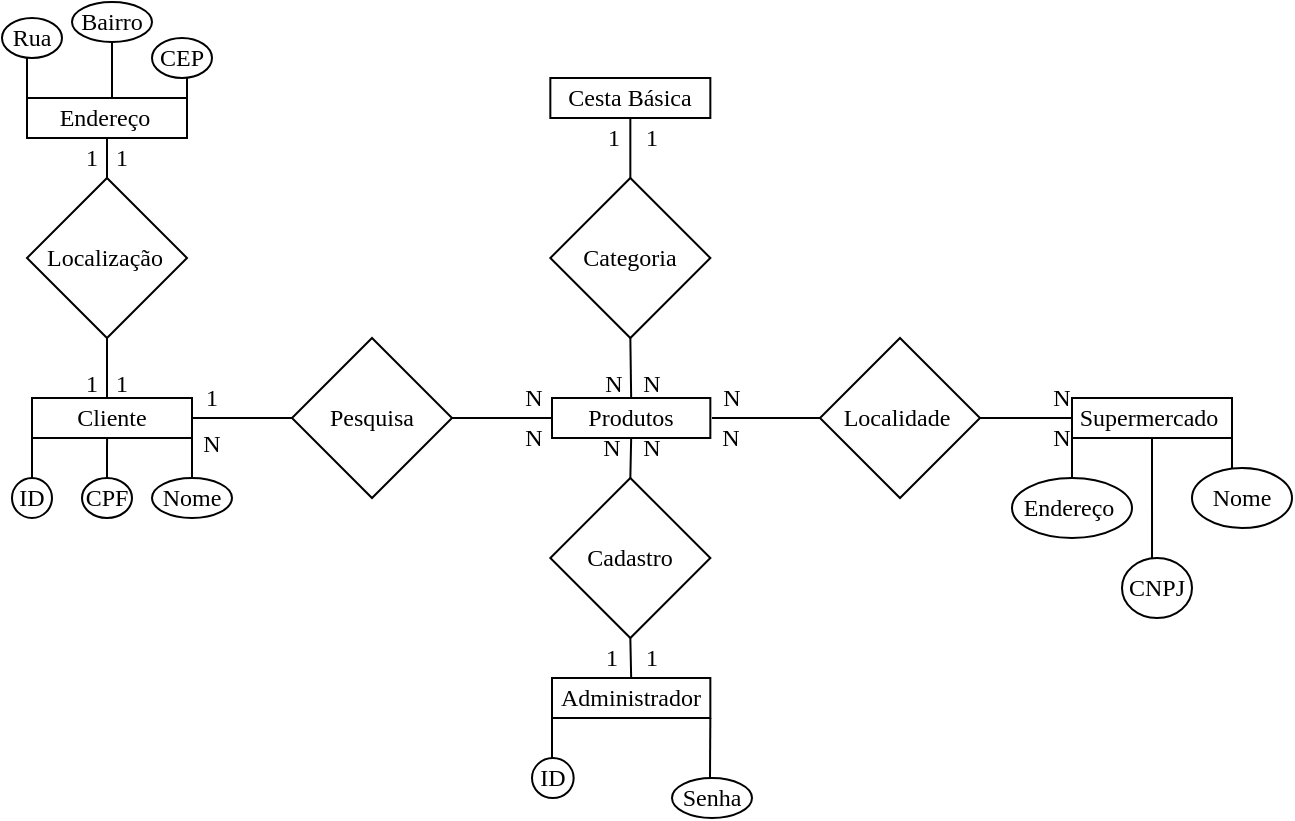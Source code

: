 <mxfile version="13.8.0" type="github">
  <diagram id="eSWgl5fm6VqWb7-yRT-q" name="Página-1">
    <mxGraphModel dx="814" dy="535" grid="1" gridSize="10" guides="1" tooltips="1" connect="1" arrows="1" fold="1" page="1" pageScale="1" pageWidth="827" pageHeight="1169" math="0" shadow="0">
      <root>
        <mxCell id="0" />
        <mxCell id="1" parent="0" />
        <mxCell id="6wXl4NRj1OaEJzUZebUB-64" value="" style="endArrow=none;html=1;entryX=1;entryY=1;entryDx=0;entryDy=0;" edge="1" parent="1" target="6wXl4NRj1OaEJzUZebUB-30">
          <mxGeometry width="50" height="50" relative="1" as="geometry">
            <mxPoint x="620" y="230" as="sourcePoint" />
            <mxPoint x="620" y="240" as="targetPoint" />
            <Array as="points">
              <mxPoint x="620" y="240" />
            </Array>
          </mxGeometry>
        </mxCell>
        <mxCell id="6wXl4NRj1OaEJzUZebUB-26" value="&lt;font face=&quot;Times New Roman&quot;&gt;Senha&lt;/font&gt;" style="ellipse;whiteSpace=wrap;html=1;" vertex="1" parent="1">
          <mxGeometry x="340" y="390.06" width="40" height="19.94" as="geometry" />
        </mxCell>
        <mxCell id="6wXl4NRj1OaEJzUZebUB-4" value="&lt;font face=&quot;Times New Roman&quot;&gt;ID&lt;/font&gt;" style="ellipse;whiteSpace=wrap;html=1;" vertex="1" parent="1">
          <mxGeometry x="10" y="240" width="20" height="20" as="geometry" />
        </mxCell>
        <mxCell id="6wXl4NRj1OaEJzUZebUB-2" value="&lt;font face=&quot;Times New Roman&quot;&gt;Cliente&lt;/font&gt;" style="rounded=0;whiteSpace=wrap;html=1;" vertex="1" parent="1">
          <mxGeometry x="20" y="200" width="80" height="20" as="geometry" />
        </mxCell>
        <mxCell id="6wXl4NRj1OaEJzUZebUB-5" value="&lt;font face=&quot;Times New Roman&quot;&gt;Nome&lt;/font&gt;" style="ellipse;whiteSpace=wrap;html=1;" vertex="1" parent="1">
          <mxGeometry x="80" y="240" width="40" height="20" as="geometry" />
        </mxCell>
        <mxCell id="6wXl4NRj1OaEJzUZebUB-6" value="&lt;font face=&quot;Times New Roman&quot;&gt;CPF&lt;/font&gt;" style="ellipse;whiteSpace=wrap;html=1;" vertex="1" parent="1">
          <mxGeometry x="45" y="240" width="25" height="20" as="geometry" />
        </mxCell>
        <mxCell id="6wXl4NRj1OaEJzUZebUB-12" value="&lt;font face=&quot;Times New Roman&quot;&gt;Pesquisa&lt;/font&gt;" style="rhombus;whiteSpace=wrap;html=1;" vertex="1" parent="1">
          <mxGeometry x="150" y="170" width="80" height="80" as="geometry" />
        </mxCell>
        <mxCell id="6wXl4NRj1OaEJzUZebUB-16" value="&lt;font face=&quot;Times New Roman&quot;&gt;Produtos&lt;/font&gt;" style="rounded=0;whiteSpace=wrap;html=1;" vertex="1" parent="1">
          <mxGeometry x="280" y="200" width="79.17" height="20" as="geometry" />
        </mxCell>
        <mxCell id="6wXl4NRj1OaEJzUZebUB-17" value="&lt;font face=&quot;Times New Roman&quot;&gt;Cadastro&lt;/font&gt;" style="rhombus;whiteSpace=wrap;html=1;" vertex="1" parent="1">
          <mxGeometry x="279.17" y="240" width="80" height="80" as="geometry" />
        </mxCell>
        <mxCell id="6wXl4NRj1OaEJzUZebUB-18" value="&lt;font face=&quot;Times New Roman&quot;&gt;Administrador&lt;/font&gt;" style="rounded=0;whiteSpace=wrap;html=1;" vertex="1" parent="1">
          <mxGeometry x="280" y="340" width="79.17" height="20" as="geometry" />
        </mxCell>
        <mxCell id="6wXl4NRj1OaEJzUZebUB-25" value="&lt;font face=&quot;Times New Roman&quot;&gt;ID&lt;/font&gt;" style="ellipse;whiteSpace=wrap;html=1;rotation=0;direction=north;" vertex="1" parent="1">
          <mxGeometry x="270" y="380" width="20.83" height="20.06" as="geometry" />
        </mxCell>
        <mxCell id="6wXl4NRj1OaEJzUZebUB-27" value="&lt;font face=&quot;Times New Roman&quot;&gt;Categoria&lt;/font&gt;" style="rhombus;whiteSpace=wrap;html=1;" vertex="1" parent="1">
          <mxGeometry x="279.17" y="90" width="80" height="80" as="geometry" />
        </mxCell>
        <mxCell id="6wXl4NRj1OaEJzUZebUB-28" value="&lt;font face=&quot;Times New Roman&quot;&gt;Cesta Básica&lt;/font&gt;" style="rounded=0;whiteSpace=wrap;html=1;" vertex="1" parent="1">
          <mxGeometry x="279.17" y="40" width="80" height="20" as="geometry" />
        </mxCell>
        <mxCell id="6wXl4NRj1OaEJzUZebUB-29" value="&lt;font face=&quot;Times New Roman&quot;&gt;Localidade&amp;nbsp;&lt;/font&gt;" style="rhombus;whiteSpace=wrap;html=1;" vertex="1" parent="1">
          <mxGeometry x="414" y="170" width="80" height="80" as="geometry" />
        </mxCell>
        <mxCell id="6wXl4NRj1OaEJzUZebUB-30" value="&lt;font face=&quot;Times New Roman&quot;&gt;Supermercado&amp;nbsp;&lt;/font&gt;" style="rounded=0;whiteSpace=wrap;html=1;" vertex="1" parent="1">
          <mxGeometry x="540" y="200" width="80" height="20" as="geometry" />
        </mxCell>
        <mxCell id="6wXl4NRj1OaEJzUZebUB-31" value="" style="endArrow=none;html=1;exitX=0.5;exitY=0;exitDx=0;exitDy=0;entryX=0.5;entryY=1;entryDx=0;entryDy=0;" edge="1" parent="1" source="6wXl4NRj1OaEJzUZebUB-18" target="6wXl4NRj1OaEJzUZebUB-17">
          <mxGeometry width="50" height="50" relative="1" as="geometry">
            <mxPoint x="340" y="310" as="sourcePoint" />
            <mxPoint x="390" y="260" as="targetPoint" />
          </mxGeometry>
        </mxCell>
        <mxCell id="6wXl4NRj1OaEJzUZebUB-35" value="" style="endArrow=none;html=1;entryX=1;entryY=1;entryDx=0;entryDy=0;" edge="1" parent="1" target="6wXl4NRj1OaEJzUZebUB-18">
          <mxGeometry width="50" height="50" relative="1" as="geometry">
            <mxPoint x="359" y="390" as="sourcePoint" />
            <mxPoint x="360" y="360" as="targetPoint" />
          </mxGeometry>
        </mxCell>
        <mxCell id="6wXl4NRj1OaEJzUZebUB-36" value="" style="endArrow=none;html=1;entryX=0;entryY=1;entryDx=0;entryDy=0;exitX=0.5;exitY=0;exitDx=0;exitDy=0;" edge="1" parent="1" source="6wXl4NRj1OaEJzUZebUB-4" target="6wXl4NRj1OaEJzUZebUB-2">
          <mxGeometry width="50" height="50" relative="1" as="geometry">
            <mxPoint x="40" y="260" as="sourcePoint" />
            <mxPoint x="20" y="215" as="targetPoint" />
          </mxGeometry>
        </mxCell>
        <mxCell id="6wXl4NRj1OaEJzUZebUB-37" value="" style="endArrow=none;html=1;exitX=0.5;exitY=0;exitDx=0;exitDy=0;" edge="1" parent="1" source="6wXl4NRj1OaEJzUZebUB-5">
          <mxGeometry width="50" height="50" relative="1" as="geometry">
            <mxPoint x="50" y="260" as="sourcePoint" />
            <mxPoint x="100" y="210" as="targetPoint" />
          </mxGeometry>
        </mxCell>
        <mxCell id="6wXl4NRj1OaEJzUZebUB-38" value="" style="endArrow=none;html=1;exitX=0.5;exitY=0;exitDx=0;exitDy=0;entryX=0.469;entryY=1;entryDx=0;entryDy=0;entryPerimeter=0;" edge="1" parent="1" source="6wXl4NRj1OaEJzUZebUB-6" target="6wXl4NRj1OaEJzUZebUB-2">
          <mxGeometry width="50" height="50" relative="1" as="geometry">
            <mxPoint x="40" y="270" as="sourcePoint" />
            <mxPoint x="90" y="220" as="targetPoint" />
          </mxGeometry>
        </mxCell>
        <mxCell id="6wXl4NRj1OaEJzUZebUB-39" value="" style="endArrow=none;html=1;entryX=0;entryY=0.5;entryDx=0;entryDy=0;" edge="1" parent="1" target="6wXl4NRj1OaEJzUZebUB-12">
          <mxGeometry width="50" height="50" relative="1" as="geometry">
            <mxPoint x="100" y="210" as="sourcePoint" />
            <mxPoint x="140" y="230" as="targetPoint" />
          </mxGeometry>
        </mxCell>
        <mxCell id="6wXl4NRj1OaEJzUZebUB-40" value="" style="endArrow=none;html=1;entryX=0;entryY=0.5;entryDx=0;entryDy=0;exitX=1;exitY=0.5;exitDx=0;exitDy=0;" edge="1" parent="1" source="6wXl4NRj1OaEJzUZebUB-12" target="6wXl4NRj1OaEJzUZebUB-16">
          <mxGeometry width="50" height="50" relative="1" as="geometry">
            <mxPoint x="200" y="260" as="sourcePoint" />
            <mxPoint x="250" y="210" as="targetPoint" />
          </mxGeometry>
        </mxCell>
        <mxCell id="6wXl4NRj1OaEJzUZebUB-41" value="" style="endArrow=none;html=1;entryX=0;entryY=0.5;entryDx=0;entryDy=0;" edge="1" parent="1" target="6wXl4NRj1OaEJzUZebUB-29">
          <mxGeometry width="50" height="50" relative="1" as="geometry">
            <mxPoint x="360" y="210" as="sourcePoint" />
            <mxPoint x="410" y="210" as="targetPoint" />
          </mxGeometry>
        </mxCell>
        <mxCell id="6wXl4NRj1OaEJzUZebUB-42" value="" style="endArrow=none;html=1;entryX=0.5;entryY=1;entryDx=0;entryDy=0;exitX=0.5;exitY=0;exitDx=0;exitDy=0;" edge="1" parent="1" source="6wXl4NRj1OaEJzUZebUB-17" target="6wXl4NRj1OaEJzUZebUB-16">
          <mxGeometry width="50" height="50" relative="1" as="geometry">
            <mxPoint x="330" y="320" as="sourcePoint" />
            <mxPoint x="380" y="270" as="targetPoint" />
          </mxGeometry>
        </mxCell>
        <mxCell id="6wXl4NRj1OaEJzUZebUB-44" value="" style="endArrow=none;html=1;entryX=0;entryY=0.5;entryDx=0;entryDy=0;exitX=1;exitY=0.5;exitDx=0;exitDy=0;" edge="1" parent="1" source="6wXl4NRj1OaEJzUZebUB-29" target="6wXl4NRj1OaEJzUZebUB-30">
          <mxGeometry width="50" height="50" relative="1" as="geometry">
            <mxPoint x="510" y="210" as="sourcePoint" />
            <mxPoint x="560" y="240" as="targetPoint" />
            <Array as="points">
              <mxPoint x="500" y="210" />
            </Array>
          </mxGeometry>
        </mxCell>
        <mxCell id="6wXl4NRj1OaEJzUZebUB-45" value="" style="endArrow=none;html=1;exitX=0.5;exitY=0;exitDx=0;exitDy=0;entryX=0.5;entryY=1;entryDx=0;entryDy=0;" edge="1" parent="1" source="6wXl4NRj1OaEJzUZebUB-16" target="6wXl4NRj1OaEJzUZebUB-27">
          <mxGeometry width="50" height="50" relative="1" as="geometry">
            <mxPoint x="270" y="200" as="sourcePoint" />
            <mxPoint x="320" y="150" as="targetPoint" />
          </mxGeometry>
        </mxCell>
        <mxCell id="6wXl4NRj1OaEJzUZebUB-46" value="" style="endArrow=none;html=1;entryX=0.5;entryY=1;entryDx=0;entryDy=0;exitX=0.5;exitY=0;exitDx=0;exitDy=0;" edge="1" parent="1" source="6wXl4NRj1OaEJzUZebUB-27" target="6wXl4NRj1OaEJzUZebUB-28">
          <mxGeometry width="50" height="50" relative="1" as="geometry">
            <mxPoint x="270" y="130" as="sourcePoint" />
            <mxPoint x="320" y="80" as="targetPoint" />
          </mxGeometry>
        </mxCell>
        <mxCell id="6wXl4NRj1OaEJzUZebUB-47" value="&lt;font face=&quot;Times New Roman&quot;&gt;Localização&amp;nbsp;&lt;/font&gt;" style="rhombus;whiteSpace=wrap;html=1;" vertex="1" parent="1">
          <mxGeometry x="17.5" y="90" width="80" height="80" as="geometry" />
        </mxCell>
        <mxCell id="6wXl4NRj1OaEJzUZebUB-48" value="&lt;font face=&quot;Times New Roman&quot;&gt;Endereço&amp;nbsp;&lt;/font&gt;" style="rounded=0;whiteSpace=wrap;html=1;" vertex="1" parent="1">
          <mxGeometry x="17.5" y="50" width="80" height="20" as="geometry" />
        </mxCell>
        <mxCell id="6wXl4NRj1OaEJzUZebUB-49" value="&lt;font face=&quot;Times New Roman&quot;&gt;Rua&lt;/font&gt;" style="ellipse;whiteSpace=wrap;html=1;" vertex="1" parent="1">
          <mxGeometry x="5" y="10" width="30" height="20" as="geometry" />
        </mxCell>
        <mxCell id="6wXl4NRj1OaEJzUZebUB-50" value="&lt;font face=&quot;Times New Roman&quot;&gt;Bairro&lt;/font&gt;" style="ellipse;whiteSpace=wrap;html=1;" vertex="1" parent="1">
          <mxGeometry x="40" y="2" width="40" height="20" as="geometry" />
        </mxCell>
        <mxCell id="6wXl4NRj1OaEJzUZebUB-51" value="&lt;font face=&quot;Times New Roman&quot;&gt;CEP&lt;/font&gt;" style="ellipse;whiteSpace=wrap;html=1;" vertex="1" parent="1">
          <mxGeometry x="80" y="20" width="30" height="20" as="geometry" />
        </mxCell>
        <mxCell id="6wXl4NRj1OaEJzUZebUB-52" value="" style="endArrow=none;html=1;entryX=0.5;entryY=1;entryDx=0;entryDy=0;exitX=0.469;exitY=0;exitDx=0;exitDy=0;exitPerimeter=0;" edge="1" parent="1" source="6wXl4NRj1OaEJzUZebUB-2" target="6wXl4NRj1OaEJzUZebUB-47">
          <mxGeometry width="50" height="50" relative="1" as="geometry">
            <mxPoint x="47.5" y="210" as="sourcePoint" />
            <mxPoint x="97.5" y="160" as="targetPoint" />
          </mxGeometry>
        </mxCell>
        <mxCell id="6wXl4NRj1OaEJzUZebUB-53" value="" style="endArrow=none;html=1;exitX=0.5;exitY=0;exitDx=0;exitDy=0;entryX=0.5;entryY=1;entryDx=0;entryDy=0;" edge="1" parent="1" source="6wXl4NRj1OaEJzUZebUB-47" target="6wXl4NRj1OaEJzUZebUB-48">
          <mxGeometry width="50" height="50" relative="1" as="geometry">
            <mxPoint x="30" y="110" as="sourcePoint" />
            <mxPoint x="80" y="60" as="targetPoint" />
          </mxGeometry>
        </mxCell>
        <mxCell id="6wXl4NRj1OaEJzUZebUB-54" value="" style="endArrow=none;html=1;entryX=0.5;entryY=1;entryDx=0;entryDy=0;" edge="1" parent="1" target="6wXl4NRj1OaEJzUZebUB-50">
          <mxGeometry width="50" height="50" relative="1" as="geometry">
            <mxPoint x="60" y="50" as="sourcePoint" />
            <mxPoint x="90" y="30" as="targetPoint" />
          </mxGeometry>
        </mxCell>
        <mxCell id="6wXl4NRj1OaEJzUZebUB-58" value="&lt;font face=&quot;Times New Roman&quot;&gt;Endereço&amp;nbsp;&lt;/font&gt;" style="ellipse;whiteSpace=wrap;html=1;" vertex="1" parent="1">
          <mxGeometry x="510" y="240" width="60" height="30" as="geometry" />
        </mxCell>
        <mxCell id="6wXl4NRj1OaEJzUZebUB-59" value="&lt;font face=&quot;Times New Roman&quot;&gt;CNPJ&lt;/font&gt;" style="ellipse;whiteSpace=wrap;html=1;" vertex="1" parent="1">
          <mxGeometry x="565" y="280" width="35" height="30" as="geometry" />
        </mxCell>
        <mxCell id="6wXl4NRj1OaEJzUZebUB-60" value="&lt;font face=&quot;Times New Roman&quot;&gt;Nome&lt;/font&gt;" style="ellipse;whiteSpace=wrap;html=1;" vertex="1" parent="1">
          <mxGeometry x="600" y="235" width="50" height="30" as="geometry" />
        </mxCell>
        <mxCell id="6wXl4NRj1OaEJzUZebUB-65" value="" style="endArrow=none;html=1;entryX=0.5;entryY=1;entryDx=0;entryDy=0;exitX=0.429;exitY=0;exitDx=0;exitDy=0;exitPerimeter=0;" edge="1" parent="1" source="6wXl4NRj1OaEJzUZebUB-59" target="6wXl4NRj1OaEJzUZebUB-30">
          <mxGeometry width="50" height="50" relative="1" as="geometry">
            <mxPoint x="570" y="270" as="sourcePoint" />
            <mxPoint x="620" y="220" as="targetPoint" />
          </mxGeometry>
        </mxCell>
        <mxCell id="6wXl4NRj1OaEJzUZebUB-66" value="" style="endArrow=none;html=1;entryX=0;entryY=1;entryDx=0;entryDy=0;exitX=0.5;exitY=0;exitDx=0;exitDy=0;" edge="1" parent="1" source="6wXl4NRj1OaEJzUZebUB-58" target="6wXl4NRj1OaEJzUZebUB-30">
          <mxGeometry width="50" height="50" relative="1" as="geometry">
            <mxPoint x="550" y="270" as="sourcePoint" />
            <mxPoint x="600" y="220" as="targetPoint" />
          </mxGeometry>
        </mxCell>
        <mxCell id="6wXl4NRj1OaEJzUZebUB-67" value="" style="endArrow=none;html=1;exitX=0;exitY=0;exitDx=0;exitDy=0;entryX=0.417;entryY=1;entryDx=0;entryDy=0;entryPerimeter=0;" edge="1" parent="1" source="6wXl4NRj1OaEJzUZebUB-48" target="6wXl4NRj1OaEJzUZebUB-49">
          <mxGeometry width="50" height="50" relative="1" as="geometry">
            <mxPoint y="80" as="sourcePoint" />
            <mxPoint x="50" y="30" as="targetPoint" />
          </mxGeometry>
        </mxCell>
        <mxCell id="6wXl4NRj1OaEJzUZebUB-68" value="" style="endArrow=none;html=1;exitX=1;exitY=0;exitDx=0;exitDy=0;entryX=0.583;entryY=1;entryDx=0;entryDy=0;entryPerimeter=0;" edge="1" parent="1" source="6wXl4NRj1OaEJzUZebUB-48" target="6wXl4NRj1OaEJzUZebUB-51">
          <mxGeometry width="50" height="50" relative="1" as="geometry">
            <mxPoint x="60" y="80" as="sourcePoint" />
            <mxPoint x="110" y="30" as="targetPoint" />
          </mxGeometry>
        </mxCell>
        <mxCell id="6wXl4NRj1OaEJzUZebUB-69" value="" style="endArrow=none;html=1;entryX=0;entryY=1;entryDx=0;entryDy=0;" edge="1" parent="1" target="6wXl4NRj1OaEJzUZebUB-18">
          <mxGeometry width="50" height="50" relative="1" as="geometry">
            <mxPoint x="280" y="380" as="sourcePoint" />
            <mxPoint x="330" y="360" as="targetPoint" />
          </mxGeometry>
        </mxCell>
        <mxCell id="6wXl4NRj1OaEJzUZebUB-84" value="&lt;font face=&quot;Times New Roman&quot;&gt;1&lt;/font&gt;" style="text;html=1;strokeColor=none;fillColor=none;align=center;verticalAlign=middle;whiteSpace=wrap;rounded=0;" vertex="1" parent="1">
          <mxGeometry x="90" y="190" width="40" height="20" as="geometry" />
        </mxCell>
        <mxCell id="6wXl4NRj1OaEJzUZebUB-85" value="&lt;font face=&quot;Times New Roman&quot;&gt;N&lt;/font&gt;" style="text;html=1;strokeColor=none;fillColor=none;align=center;verticalAlign=middle;whiteSpace=wrap;rounded=0;" vertex="1" parent="1">
          <mxGeometry x="95" y="210" width="30" height="25" as="geometry" />
        </mxCell>
        <mxCell id="6wXl4NRj1OaEJzUZebUB-86" value="&lt;font face=&quot;Times New Roman&quot;&gt;N&lt;/font&gt;" style="text;html=1;strokeColor=none;fillColor=none;align=center;verticalAlign=middle;whiteSpace=wrap;rounded=0;" vertex="1" parent="1">
          <mxGeometry x="250.83" y="185" width="40" height="30" as="geometry" />
        </mxCell>
        <mxCell id="6wXl4NRj1OaEJzUZebUB-87" value="&lt;font face=&quot;Times New Roman&quot;&gt;N&lt;/font&gt;" style="text;html=1;strokeColor=none;fillColor=none;align=center;verticalAlign=middle;whiteSpace=wrap;rounded=0;" vertex="1" parent="1">
          <mxGeometry x="250.83" y="205" width="40" height="30" as="geometry" />
        </mxCell>
        <mxCell id="6wXl4NRj1OaEJzUZebUB-88" value="&lt;font face=&quot;Times New Roman&quot;&gt;N&lt;/font&gt;" style="text;html=1;strokeColor=none;fillColor=none;align=center;verticalAlign=middle;whiteSpace=wrap;rounded=0;" vertex="1" parent="1">
          <mxGeometry x="290" y="210" width="40" height="30" as="geometry" />
        </mxCell>
        <mxCell id="6wXl4NRj1OaEJzUZebUB-89" value="&lt;font face=&quot;Times New Roman&quot;&gt;N&lt;/font&gt;" style="text;html=1;strokeColor=none;fillColor=none;align=center;verticalAlign=middle;whiteSpace=wrap;rounded=0;" vertex="1" parent="1">
          <mxGeometry x="310.0" y="210" width="40" height="30" as="geometry" />
        </mxCell>
        <mxCell id="6wXl4NRj1OaEJzUZebUB-90" value="&lt;font face=&quot;Times New Roman&quot;&gt;1&lt;/font&gt;" style="text;html=1;strokeColor=none;fillColor=none;align=center;verticalAlign=middle;whiteSpace=wrap;rounded=0;" vertex="1" parent="1">
          <mxGeometry x="290" y="320" width="40" height="20" as="geometry" />
        </mxCell>
        <mxCell id="6wXl4NRj1OaEJzUZebUB-91" value="&lt;font face=&quot;Times New Roman&quot;&gt;1&lt;/font&gt;" style="text;html=1;strokeColor=none;fillColor=none;align=center;verticalAlign=middle;whiteSpace=wrap;rounded=0;" vertex="1" parent="1">
          <mxGeometry x="310" y="320" width="40" height="20" as="geometry" />
        </mxCell>
        <mxCell id="6wXl4NRj1OaEJzUZebUB-92" value="&lt;font face=&quot;Times New Roman&quot;&gt;N&lt;/font&gt;" style="text;html=1;strokeColor=none;fillColor=none;align=center;verticalAlign=middle;whiteSpace=wrap;rounded=0;" vertex="1" parent="1">
          <mxGeometry x="290.83" y="185" width="40" height="15" as="geometry" />
        </mxCell>
        <mxCell id="6wXl4NRj1OaEJzUZebUB-93" value="&lt;font face=&quot;Times New Roman&quot;&gt;1&lt;/font&gt;" style="text;html=1;strokeColor=none;fillColor=none;align=center;verticalAlign=middle;whiteSpace=wrap;rounded=0;" vertex="1" parent="1">
          <mxGeometry x="290.83" y="60" width="40" height="20" as="geometry" />
        </mxCell>
        <mxCell id="6wXl4NRj1OaEJzUZebUB-94" value="&lt;font face=&quot;Times New Roman&quot;&gt;N&lt;/font&gt;" style="text;html=1;strokeColor=none;fillColor=none;align=center;verticalAlign=middle;whiteSpace=wrap;rounded=0;" vertex="1" parent="1">
          <mxGeometry x="310" y="185" width="40" height="15" as="geometry" />
        </mxCell>
        <mxCell id="6wXl4NRj1OaEJzUZebUB-95" value="&lt;font face=&quot;Times New Roman&quot;&gt;1&lt;/font&gt;" style="text;html=1;strokeColor=none;fillColor=none;align=center;verticalAlign=middle;whiteSpace=wrap;rounded=0;" vertex="1" parent="1">
          <mxGeometry x="310" y="60" width="40" height="20" as="geometry" />
        </mxCell>
        <mxCell id="6wXl4NRj1OaEJzUZebUB-96" value="&lt;font face=&quot;Times New Roman&quot;&gt;N&lt;/font&gt;" style="text;html=1;strokeColor=none;fillColor=none;align=center;verticalAlign=middle;whiteSpace=wrap;rounded=0;" vertex="1" parent="1">
          <mxGeometry x="359.17" y="215" width="20.83" height="10" as="geometry" />
        </mxCell>
        <mxCell id="6wXl4NRj1OaEJzUZebUB-97" value="&lt;font face=&quot;Times New Roman&quot;&gt;N&lt;/font&gt;" style="text;html=1;strokeColor=none;fillColor=none;align=center;verticalAlign=middle;whiteSpace=wrap;rounded=0;" vertex="1" parent="1">
          <mxGeometry x="360" y="195" width="20" height="10" as="geometry" />
        </mxCell>
        <mxCell id="6wXl4NRj1OaEJzUZebUB-98" value="&lt;font face=&quot;Times New Roman&quot;&gt;N&lt;/font&gt;" style="text;html=1;strokeColor=none;fillColor=none;align=center;verticalAlign=middle;whiteSpace=wrap;rounded=0;" vertex="1" parent="1">
          <mxGeometry x="530" y="195" width="10" height="10" as="geometry" />
        </mxCell>
        <mxCell id="6wXl4NRj1OaEJzUZebUB-99" value="&lt;font face=&quot;Times New Roman&quot;&gt;N&lt;/font&gt;" style="text;html=1;strokeColor=none;fillColor=none;align=center;verticalAlign=middle;whiteSpace=wrap;rounded=0;" vertex="1" parent="1">
          <mxGeometry x="530" y="215" width="10" height="10" as="geometry" />
        </mxCell>
        <mxCell id="6wXl4NRj1OaEJzUZebUB-100" value="&lt;font face=&quot;Times New Roman&quot;&gt;1&lt;/font&gt;" style="text;html=1;strokeColor=none;fillColor=none;align=center;verticalAlign=middle;whiteSpace=wrap;rounded=0;" vertex="1" parent="1">
          <mxGeometry x="30" y="187.5" width="40" height="10" as="geometry" />
        </mxCell>
        <mxCell id="6wXl4NRj1OaEJzUZebUB-101" value="&lt;font face=&quot;Times New Roman&quot;&gt;1&lt;/font&gt;" style="text;html=1;strokeColor=none;fillColor=none;align=center;verticalAlign=middle;whiteSpace=wrap;rounded=0;" vertex="1" parent="1">
          <mxGeometry x="25" y="70" width="50" height="20" as="geometry" />
        </mxCell>
        <mxCell id="6wXl4NRj1OaEJzUZebUB-102" value="&lt;font face=&quot;Times New Roman&quot;&gt;1&lt;/font&gt;" style="text;html=1;strokeColor=none;fillColor=none;align=center;verticalAlign=middle;whiteSpace=wrap;rounded=0;" vertex="1" parent="1">
          <mxGeometry x="40" y="70" width="50" height="20" as="geometry" />
        </mxCell>
        <mxCell id="6wXl4NRj1OaEJzUZebUB-103" value="&lt;font face=&quot;Times New Roman&quot;&gt;1&lt;/font&gt;" style="text;html=1;strokeColor=none;fillColor=none;align=center;verticalAlign=middle;whiteSpace=wrap;rounded=0;" vertex="1" parent="1">
          <mxGeometry x="50" y="187.5" width="30" height="10" as="geometry" />
        </mxCell>
      </root>
    </mxGraphModel>
  </diagram>
</mxfile>
